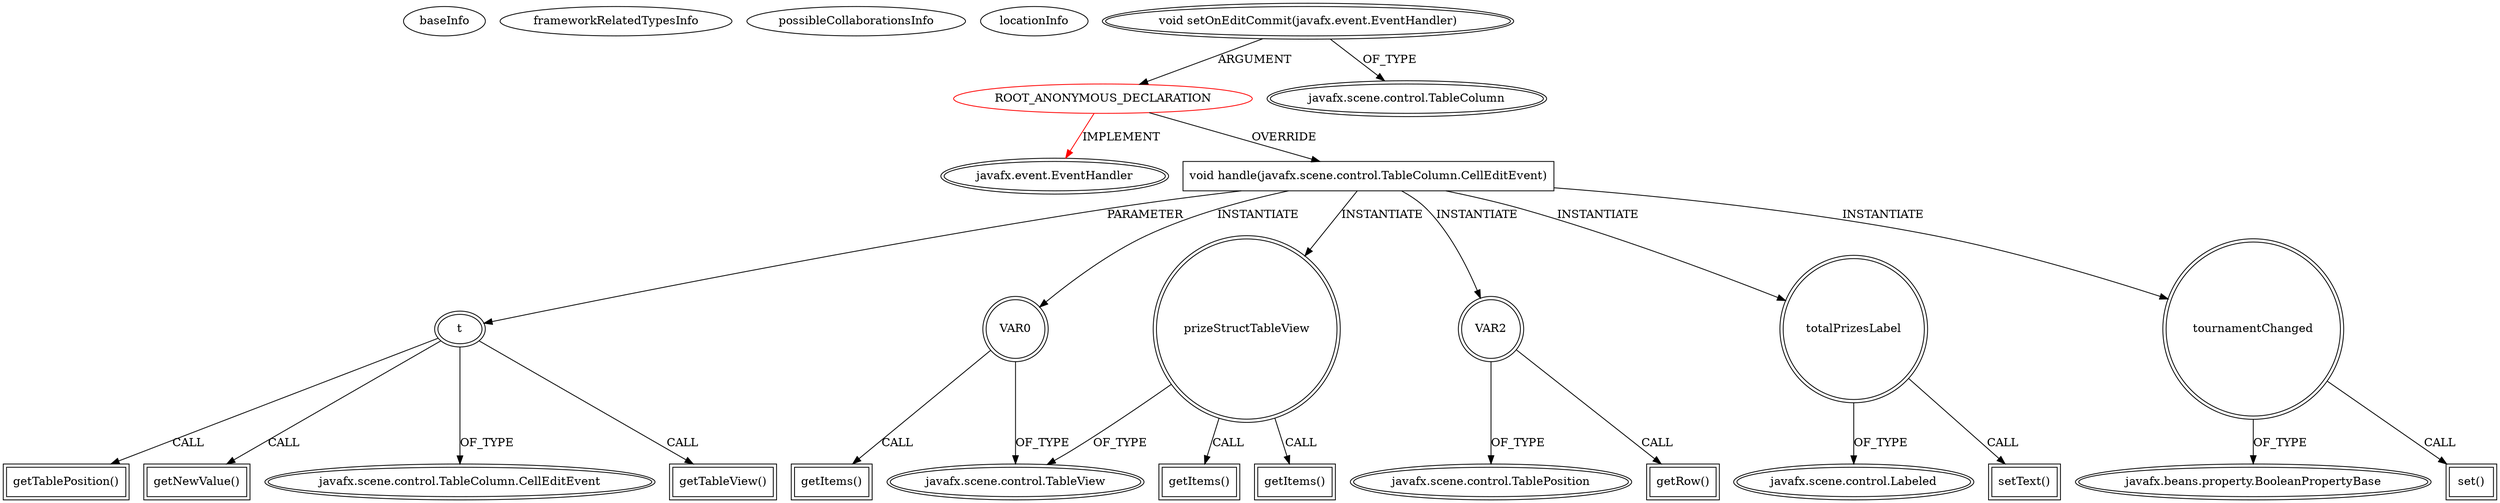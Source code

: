 digraph {
baseInfo[graphId=2955,category="extension_graph",isAnonymous=true,possibleRelation=false]
frameworkRelatedTypesInfo[0="javafx.event.EventHandler"]
possibleCollaborationsInfo[]
locationInfo[projectName="hock323-eventManager",filePath="/hock323-eventManager/EventManager-master/src/eventManager/controller/pokerTournament/PrizesController.java",contextSignature="void chargePrizesTableView()",graphId="2955"]
0[label="ROOT_ANONYMOUS_DECLARATION",vertexType="ROOT_ANONYMOUS_DECLARATION",isFrameworkType=false,color=red]
1[label="javafx.event.EventHandler",vertexType="FRAMEWORK_INTERFACE_TYPE",isFrameworkType=true,peripheries=2]
2[label="void setOnEditCommit(javafx.event.EventHandler)",vertexType="OUTSIDE_CALL",isFrameworkType=true,peripheries=2]
3[label="javafx.scene.control.TableColumn",vertexType="FRAMEWORK_CLASS_TYPE",isFrameworkType=true,peripheries=2]
4[label="void handle(javafx.scene.control.TableColumn.CellEditEvent)",vertexType="OVERRIDING_METHOD_DECLARATION",isFrameworkType=false,shape=box]
5[label="t",vertexType="PARAMETER_DECLARATION",isFrameworkType=true,peripheries=2]
6[label="javafx.scene.control.TableColumn.CellEditEvent",vertexType="FRAMEWORK_CLASS_TYPE",isFrameworkType=true,peripheries=2]
7[label="VAR0",vertexType="VARIABLE_EXPRESION",isFrameworkType=true,peripheries=2,shape=circle]
9[label="javafx.scene.control.TableView",vertexType="FRAMEWORK_CLASS_TYPE",isFrameworkType=true,peripheries=2]
8[label="getItems()",vertexType="INSIDE_CALL",isFrameworkType=true,peripheries=2,shape=box]
11[label="getTableView()",vertexType="INSIDE_CALL",isFrameworkType=true,peripheries=2,shape=box]
12[label="VAR2",vertexType="VARIABLE_EXPRESION",isFrameworkType=true,peripheries=2,shape=circle]
14[label="javafx.scene.control.TablePosition",vertexType="FRAMEWORK_CLASS_TYPE",isFrameworkType=true,peripheries=2]
13[label="getRow()",vertexType="INSIDE_CALL",isFrameworkType=true,peripheries=2,shape=box]
16[label="getTablePosition()",vertexType="INSIDE_CALL",isFrameworkType=true,peripheries=2,shape=box]
18[label="getNewValue()",vertexType="INSIDE_CALL",isFrameworkType=true,peripheries=2,shape=box]
19[label="prizeStructTableView",vertexType="VARIABLE_EXPRESION",isFrameworkType=true,peripheries=2,shape=circle]
20[label="getItems()",vertexType="INSIDE_CALL",isFrameworkType=true,peripheries=2,shape=box]
23[label="getItems()",vertexType="INSIDE_CALL",isFrameworkType=true,peripheries=2,shape=box]
24[label="totalPrizesLabel",vertexType="VARIABLE_EXPRESION",isFrameworkType=true,peripheries=2,shape=circle]
26[label="javafx.scene.control.Labeled",vertexType="FRAMEWORK_CLASS_TYPE",isFrameworkType=true,peripheries=2]
25[label="setText()",vertexType="INSIDE_CALL",isFrameworkType=true,peripheries=2,shape=box]
27[label="tournamentChanged",vertexType="VARIABLE_EXPRESION",isFrameworkType=true,peripheries=2,shape=circle]
29[label="javafx.beans.property.BooleanPropertyBase",vertexType="FRAMEWORK_CLASS_TYPE",isFrameworkType=true,peripheries=2]
28[label="set()",vertexType="INSIDE_CALL",isFrameworkType=true,peripheries=2,shape=box]
0->1[label="IMPLEMENT",color=red]
2->0[label="ARGUMENT"]
2->3[label="OF_TYPE"]
0->4[label="OVERRIDE"]
5->6[label="OF_TYPE"]
4->5[label="PARAMETER"]
4->7[label="INSTANTIATE"]
7->9[label="OF_TYPE"]
7->8[label="CALL"]
5->11[label="CALL"]
4->12[label="INSTANTIATE"]
12->14[label="OF_TYPE"]
12->13[label="CALL"]
5->16[label="CALL"]
5->18[label="CALL"]
4->19[label="INSTANTIATE"]
19->9[label="OF_TYPE"]
19->20[label="CALL"]
19->23[label="CALL"]
4->24[label="INSTANTIATE"]
24->26[label="OF_TYPE"]
24->25[label="CALL"]
4->27[label="INSTANTIATE"]
27->29[label="OF_TYPE"]
27->28[label="CALL"]
}
